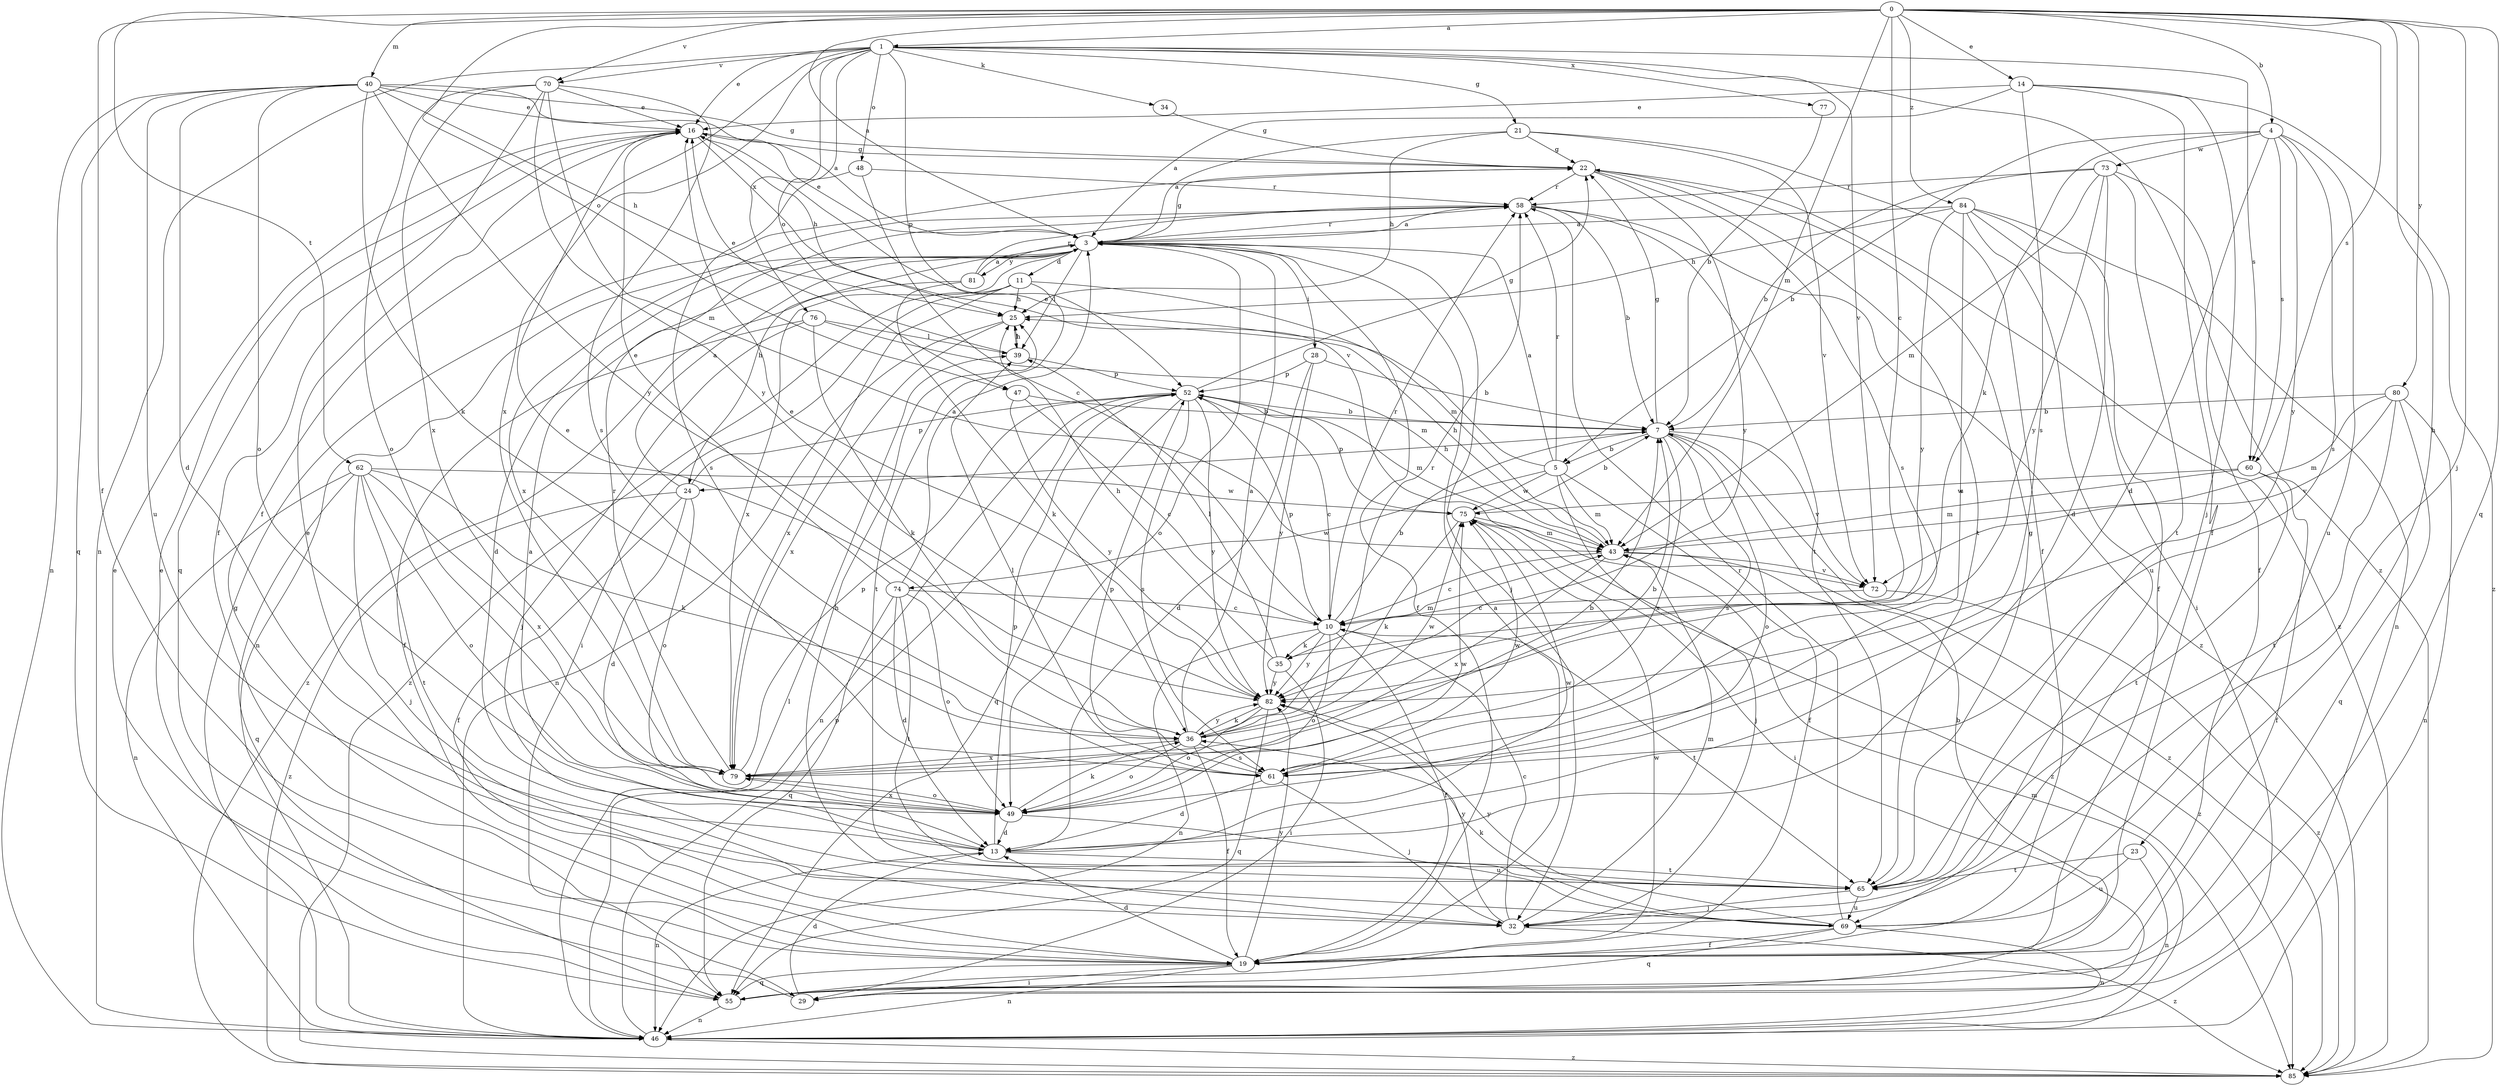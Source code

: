 strict digraph  {
0;
1;
3;
4;
5;
7;
10;
11;
13;
14;
16;
19;
21;
22;
23;
24;
25;
28;
29;
32;
34;
35;
36;
39;
40;
43;
46;
47;
48;
49;
52;
55;
58;
60;
61;
62;
65;
69;
70;
72;
73;
74;
75;
76;
77;
79;
80;
81;
82;
84;
85;
0 -> 1  [label=a];
0 -> 3  [label=a];
0 -> 4  [label=b];
0 -> 10  [label=c];
0 -> 14  [label=e];
0 -> 19  [label=f];
0 -> 23  [label=h];
0 -> 32  [label=j];
0 -> 40  [label=m];
0 -> 43  [label=m];
0 -> 47  [label=o];
0 -> 55  [label=q];
0 -> 60  [label=s];
0 -> 62  [label=t];
0 -> 70  [label=v];
0 -> 80  [label=y];
0 -> 84  [label=z];
1 -> 16  [label=e];
1 -> 19  [label=f];
1 -> 21  [label=g];
1 -> 34  [label=k];
1 -> 46  [label=n];
1 -> 47  [label=o];
1 -> 48  [label=o];
1 -> 52  [label=p];
1 -> 60  [label=s];
1 -> 70  [label=v];
1 -> 72  [label=v];
1 -> 76  [label=x];
1 -> 77  [label=x];
1 -> 79  [label=x];
1 -> 85  [label=z];
3 -> 11  [label=d];
3 -> 13  [label=d];
3 -> 16  [label=e];
3 -> 19  [label=f];
3 -> 22  [label=g];
3 -> 24  [label=h];
3 -> 28  [label=i];
3 -> 32  [label=j];
3 -> 39  [label=l];
3 -> 46  [label=n];
3 -> 49  [label=o];
3 -> 58  [label=r];
3 -> 79  [label=x];
3 -> 81  [label=y];
4 -> 5  [label=b];
4 -> 13  [label=d];
4 -> 35  [label=k];
4 -> 60  [label=s];
4 -> 61  [label=s];
4 -> 69  [label=u];
4 -> 73  [label=w];
4 -> 82  [label=y];
5 -> 3  [label=a];
5 -> 16  [label=e];
5 -> 19  [label=f];
5 -> 43  [label=m];
5 -> 58  [label=r];
5 -> 74  [label=w];
5 -> 75  [label=w];
5 -> 85  [label=z];
7 -> 5  [label=b];
7 -> 22  [label=g];
7 -> 24  [label=h];
7 -> 49  [label=o];
7 -> 61  [label=s];
7 -> 72  [label=v];
7 -> 79  [label=x];
7 -> 85  [label=z];
10 -> 7  [label=b];
10 -> 19  [label=f];
10 -> 35  [label=k];
10 -> 46  [label=n];
10 -> 49  [label=o];
10 -> 52  [label=p];
10 -> 58  [label=r];
10 -> 65  [label=t];
10 -> 82  [label=y];
11 -> 25  [label=h];
11 -> 29  [label=i];
11 -> 43  [label=m];
11 -> 65  [label=t];
11 -> 79  [label=x];
11 -> 85  [label=z];
13 -> 3  [label=a];
13 -> 46  [label=n];
13 -> 52  [label=p];
13 -> 65  [label=t];
13 -> 75  [label=w];
14 -> 3  [label=a];
14 -> 16  [label=e];
14 -> 19  [label=f];
14 -> 32  [label=j];
14 -> 61  [label=s];
14 -> 85  [label=z];
16 -> 22  [label=g];
16 -> 25  [label=h];
16 -> 55  [label=q];
16 -> 72  [label=v];
19 -> 3  [label=a];
19 -> 13  [label=d];
19 -> 29  [label=i];
19 -> 46  [label=n];
19 -> 55  [label=q];
19 -> 82  [label=y];
21 -> 3  [label=a];
21 -> 19  [label=f];
21 -> 22  [label=g];
21 -> 25  [label=h];
21 -> 72  [label=v];
22 -> 58  [label=r];
22 -> 61  [label=s];
22 -> 65  [label=t];
22 -> 82  [label=y];
22 -> 85  [label=z];
23 -> 46  [label=n];
23 -> 65  [label=t];
23 -> 69  [label=u];
24 -> 3  [label=a];
24 -> 13  [label=d];
24 -> 19  [label=f];
24 -> 49  [label=o];
24 -> 52  [label=p];
24 -> 85  [label=z];
25 -> 39  [label=l];
25 -> 46  [label=n];
25 -> 79  [label=x];
28 -> 7  [label=b];
28 -> 13  [label=d];
28 -> 52  [label=p];
28 -> 82  [label=y];
29 -> 13  [label=d];
29 -> 16  [label=e];
32 -> 10  [label=c];
32 -> 16  [label=e];
32 -> 43  [label=m];
32 -> 82  [label=y];
32 -> 85  [label=z];
34 -> 22  [label=g];
35 -> 25  [label=h];
35 -> 29  [label=i];
35 -> 39  [label=l];
35 -> 43  [label=m];
35 -> 82  [label=y];
36 -> 3  [label=a];
36 -> 7  [label=b];
36 -> 16  [label=e];
36 -> 19  [label=f];
36 -> 49  [label=o];
36 -> 58  [label=r];
36 -> 61  [label=s];
36 -> 75  [label=w];
36 -> 79  [label=x];
36 -> 82  [label=y];
39 -> 16  [label=e];
39 -> 25  [label=h];
39 -> 52  [label=p];
40 -> 3  [label=a];
40 -> 13  [label=d];
40 -> 16  [label=e];
40 -> 22  [label=g];
40 -> 25  [label=h];
40 -> 36  [label=k];
40 -> 46  [label=n];
40 -> 49  [label=o];
40 -> 55  [label=q];
40 -> 69  [label=u];
40 -> 82  [label=y];
43 -> 10  [label=c];
43 -> 25  [label=h];
43 -> 72  [label=v];
43 -> 79  [label=x];
43 -> 85  [label=z];
46 -> 22  [label=g];
46 -> 39  [label=l];
46 -> 43  [label=m];
46 -> 52  [label=p];
46 -> 85  [label=z];
47 -> 7  [label=b];
47 -> 10  [label=c];
47 -> 82  [label=y];
48 -> 10  [label=c];
48 -> 58  [label=r];
48 -> 61  [label=s];
49 -> 13  [label=d];
49 -> 36  [label=k];
49 -> 69  [label=u];
49 -> 75  [label=w];
49 -> 79  [label=x];
52 -> 7  [label=b];
52 -> 10  [label=c];
52 -> 22  [label=g];
52 -> 43  [label=m];
52 -> 46  [label=n];
52 -> 55  [label=q];
52 -> 61  [label=s];
52 -> 82  [label=y];
55 -> 7  [label=b];
55 -> 16  [label=e];
55 -> 46  [label=n];
55 -> 75  [label=w];
58 -> 3  [label=a];
58 -> 7  [label=b];
58 -> 65  [label=t];
58 -> 79  [label=x];
58 -> 85  [label=z];
60 -> 19  [label=f];
60 -> 43  [label=m];
60 -> 65  [label=t];
60 -> 75  [label=w];
61 -> 13  [label=d];
61 -> 32  [label=j];
61 -> 39  [label=l];
61 -> 52  [label=p];
61 -> 75  [label=w];
62 -> 32  [label=j];
62 -> 36  [label=k];
62 -> 46  [label=n];
62 -> 49  [label=o];
62 -> 55  [label=q];
62 -> 65  [label=t];
62 -> 75  [label=w];
62 -> 79  [label=x];
65 -> 22  [label=g];
65 -> 25  [label=h];
65 -> 32  [label=j];
65 -> 69  [label=u];
69 -> 19  [label=f];
69 -> 36  [label=k];
69 -> 46  [label=n];
69 -> 55  [label=q];
69 -> 58  [label=r];
69 -> 82  [label=y];
70 -> 16  [label=e];
70 -> 19  [label=f];
70 -> 43  [label=m];
70 -> 49  [label=o];
70 -> 61  [label=s];
70 -> 79  [label=x];
70 -> 82  [label=y];
72 -> 10  [label=c];
72 -> 85  [label=z];
73 -> 7  [label=b];
73 -> 13  [label=d];
73 -> 19  [label=f];
73 -> 43  [label=m];
73 -> 58  [label=r];
73 -> 65  [label=t];
73 -> 82  [label=y];
74 -> 3  [label=a];
74 -> 10  [label=c];
74 -> 13  [label=d];
74 -> 16  [label=e];
74 -> 49  [label=o];
74 -> 55  [label=q];
74 -> 65  [label=t];
75 -> 7  [label=b];
75 -> 29  [label=i];
75 -> 32  [label=j];
75 -> 36  [label=k];
75 -> 43  [label=m];
75 -> 52  [label=p];
76 -> 19  [label=f];
76 -> 32  [label=j];
76 -> 36  [label=k];
76 -> 39  [label=l];
76 -> 43  [label=m];
77 -> 7  [label=b];
79 -> 7  [label=b];
79 -> 49  [label=o];
79 -> 52  [label=p];
79 -> 58  [label=r];
80 -> 7  [label=b];
80 -> 43  [label=m];
80 -> 46  [label=n];
80 -> 55  [label=q];
80 -> 65  [label=t];
80 -> 72  [label=v];
81 -> 3  [label=a];
81 -> 36  [label=k];
81 -> 58  [label=r];
81 -> 85  [label=z];
82 -> 16  [label=e];
82 -> 36  [label=k];
82 -> 49  [label=o];
82 -> 55  [label=q];
84 -> 3  [label=a];
84 -> 19  [label=f];
84 -> 25  [label=h];
84 -> 29  [label=i];
84 -> 46  [label=n];
84 -> 61  [label=s];
84 -> 69  [label=u];
84 -> 82  [label=y];
}
